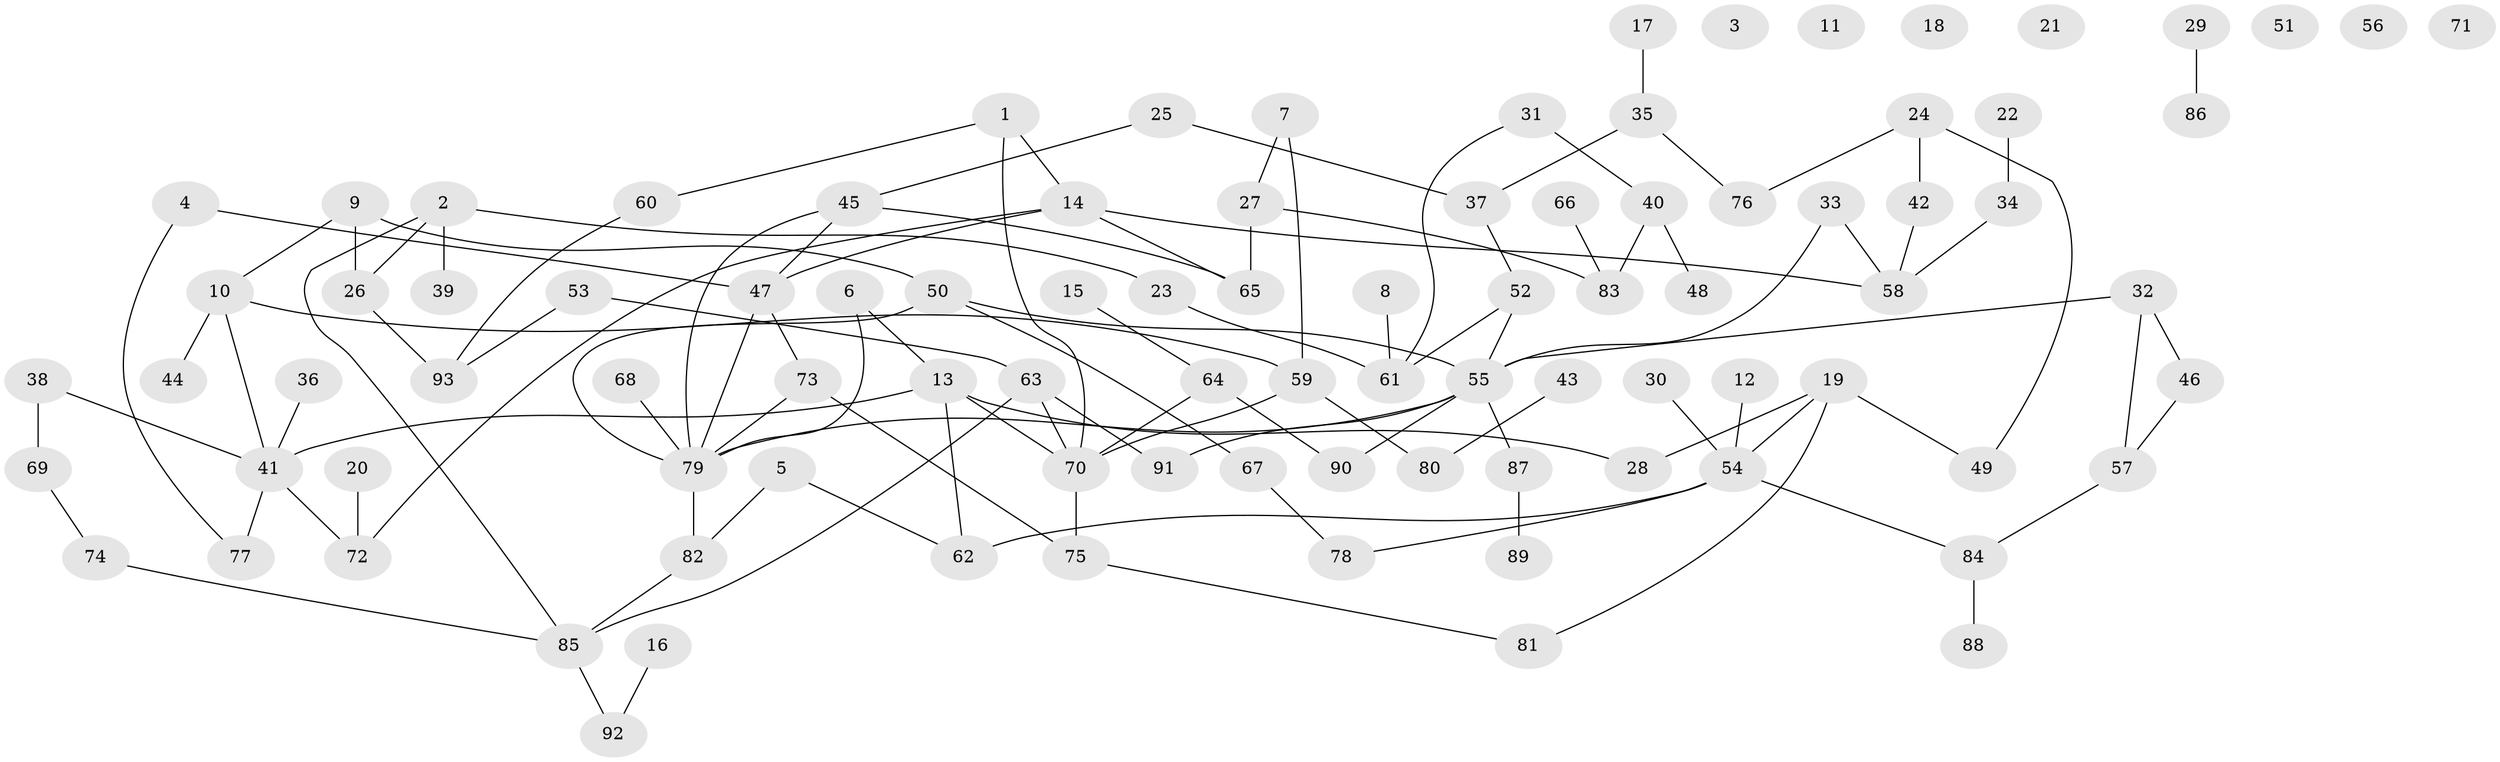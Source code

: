 // coarse degree distribution, {3: 0.16923076923076924, 7: 0.03076923076923077, 0: 0.12307692307692308, 2: 0.2153846153846154, 1: 0.26153846153846155, 5: 0.03076923076923077, 6: 0.03076923076923077, 9: 0.03076923076923077, 4: 0.07692307692307693, 8: 0.03076923076923077}
// Generated by graph-tools (version 1.1) at 2025/41/03/06/25 10:41:22]
// undirected, 93 vertices, 114 edges
graph export_dot {
graph [start="1"]
  node [color=gray90,style=filled];
  1;
  2;
  3;
  4;
  5;
  6;
  7;
  8;
  9;
  10;
  11;
  12;
  13;
  14;
  15;
  16;
  17;
  18;
  19;
  20;
  21;
  22;
  23;
  24;
  25;
  26;
  27;
  28;
  29;
  30;
  31;
  32;
  33;
  34;
  35;
  36;
  37;
  38;
  39;
  40;
  41;
  42;
  43;
  44;
  45;
  46;
  47;
  48;
  49;
  50;
  51;
  52;
  53;
  54;
  55;
  56;
  57;
  58;
  59;
  60;
  61;
  62;
  63;
  64;
  65;
  66;
  67;
  68;
  69;
  70;
  71;
  72;
  73;
  74;
  75;
  76;
  77;
  78;
  79;
  80;
  81;
  82;
  83;
  84;
  85;
  86;
  87;
  88;
  89;
  90;
  91;
  92;
  93;
  1 -- 14;
  1 -- 60;
  1 -- 70;
  2 -- 23;
  2 -- 26;
  2 -- 39;
  2 -- 85;
  4 -- 47;
  4 -- 77;
  5 -- 62;
  5 -- 82;
  6 -- 13;
  6 -- 79;
  7 -- 27;
  7 -- 59;
  8 -- 61;
  9 -- 10;
  9 -- 26;
  9 -- 50;
  10 -- 41;
  10 -- 44;
  10 -- 59;
  12 -- 54;
  13 -- 28;
  13 -- 41;
  13 -- 62;
  13 -- 70;
  14 -- 47;
  14 -- 58;
  14 -- 65;
  14 -- 72;
  15 -- 64;
  16 -- 92;
  17 -- 35;
  19 -- 28;
  19 -- 49;
  19 -- 54;
  19 -- 81;
  20 -- 72;
  22 -- 34;
  23 -- 61;
  24 -- 42;
  24 -- 49;
  24 -- 76;
  25 -- 37;
  25 -- 45;
  26 -- 93;
  27 -- 65;
  27 -- 83;
  29 -- 86;
  30 -- 54;
  31 -- 40;
  31 -- 61;
  32 -- 46;
  32 -- 55;
  32 -- 57;
  33 -- 55;
  33 -- 58;
  34 -- 58;
  35 -- 37;
  35 -- 76;
  36 -- 41;
  37 -- 52;
  38 -- 41;
  38 -- 69;
  40 -- 48;
  40 -- 83;
  41 -- 72;
  41 -- 77;
  42 -- 58;
  43 -- 80;
  45 -- 47;
  45 -- 65;
  45 -- 79;
  46 -- 57;
  47 -- 73;
  47 -- 79;
  50 -- 55;
  50 -- 67;
  50 -- 79;
  52 -- 55;
  52 -- 61;
  53 -- 63;
  53 -- 93;
  54 -- 62;
  54 -- 78;
  54 -- 84;
  55 -- 79;
  55 -- 87;
  55 -- 90;
  55 -- 91;
  57 -- 84;
  59 -- 70;
  59 -- 80;
  60 -- 93;
  63 -- 70;
  63 -- 85;
  63 -- 91;
  64 -- 70;
  64 -- 90;
  66 -- 83;
  67 -- 78;
  68 -- 79;
  69 -- 74;
  70 -- 75;
  73 -- 75;
  73 -- 79;
  74 -- 85;
  75 -- 81;
  79 -- 82;
  82 -- 85;
  84 -- 88;
  85 -- 92;
  87 -- 89;
}
